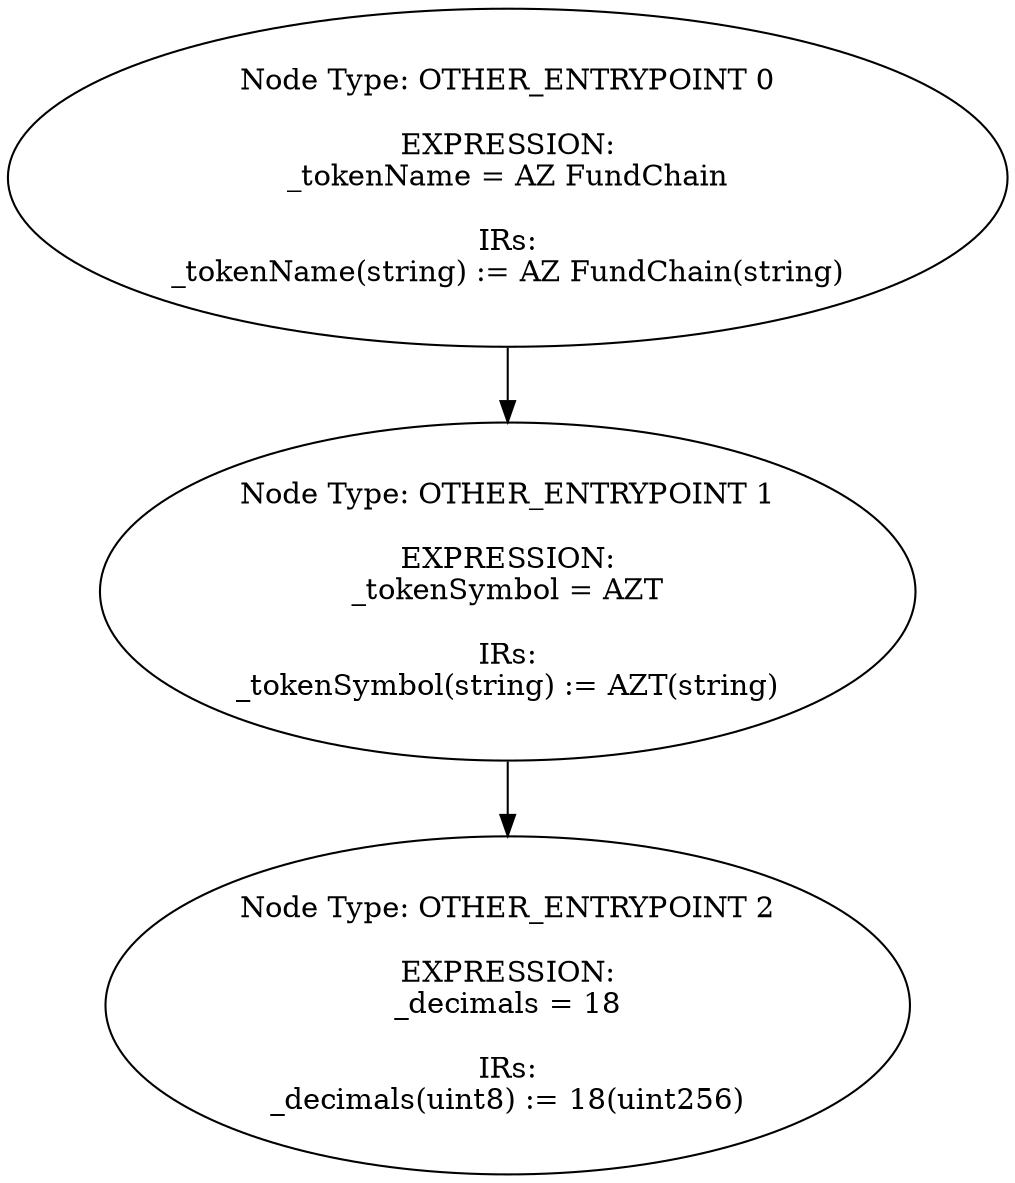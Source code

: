 digraph{
0[label="Node Type: OTHER_ENTRYPOINT 0

EXPRESSION:
_tokenName = AZ FundChain

IRs:
_tokenName(string) := AZ FundChain(string)"];
0->1;
1[label="Node Type: OTHER_ENTRYPOINT 1

EXPRESSION:
_tokenSymbol = AZT

IRs:
_tokenSymbol(string) := AZT(string)"];
1->2;
2[label="Node Type: OTHER_ENTRYPOINT 2

EXPRESSION:
_decimals = 18

IRs:
_decimals(uint8) := 18(uint256)"];
}
